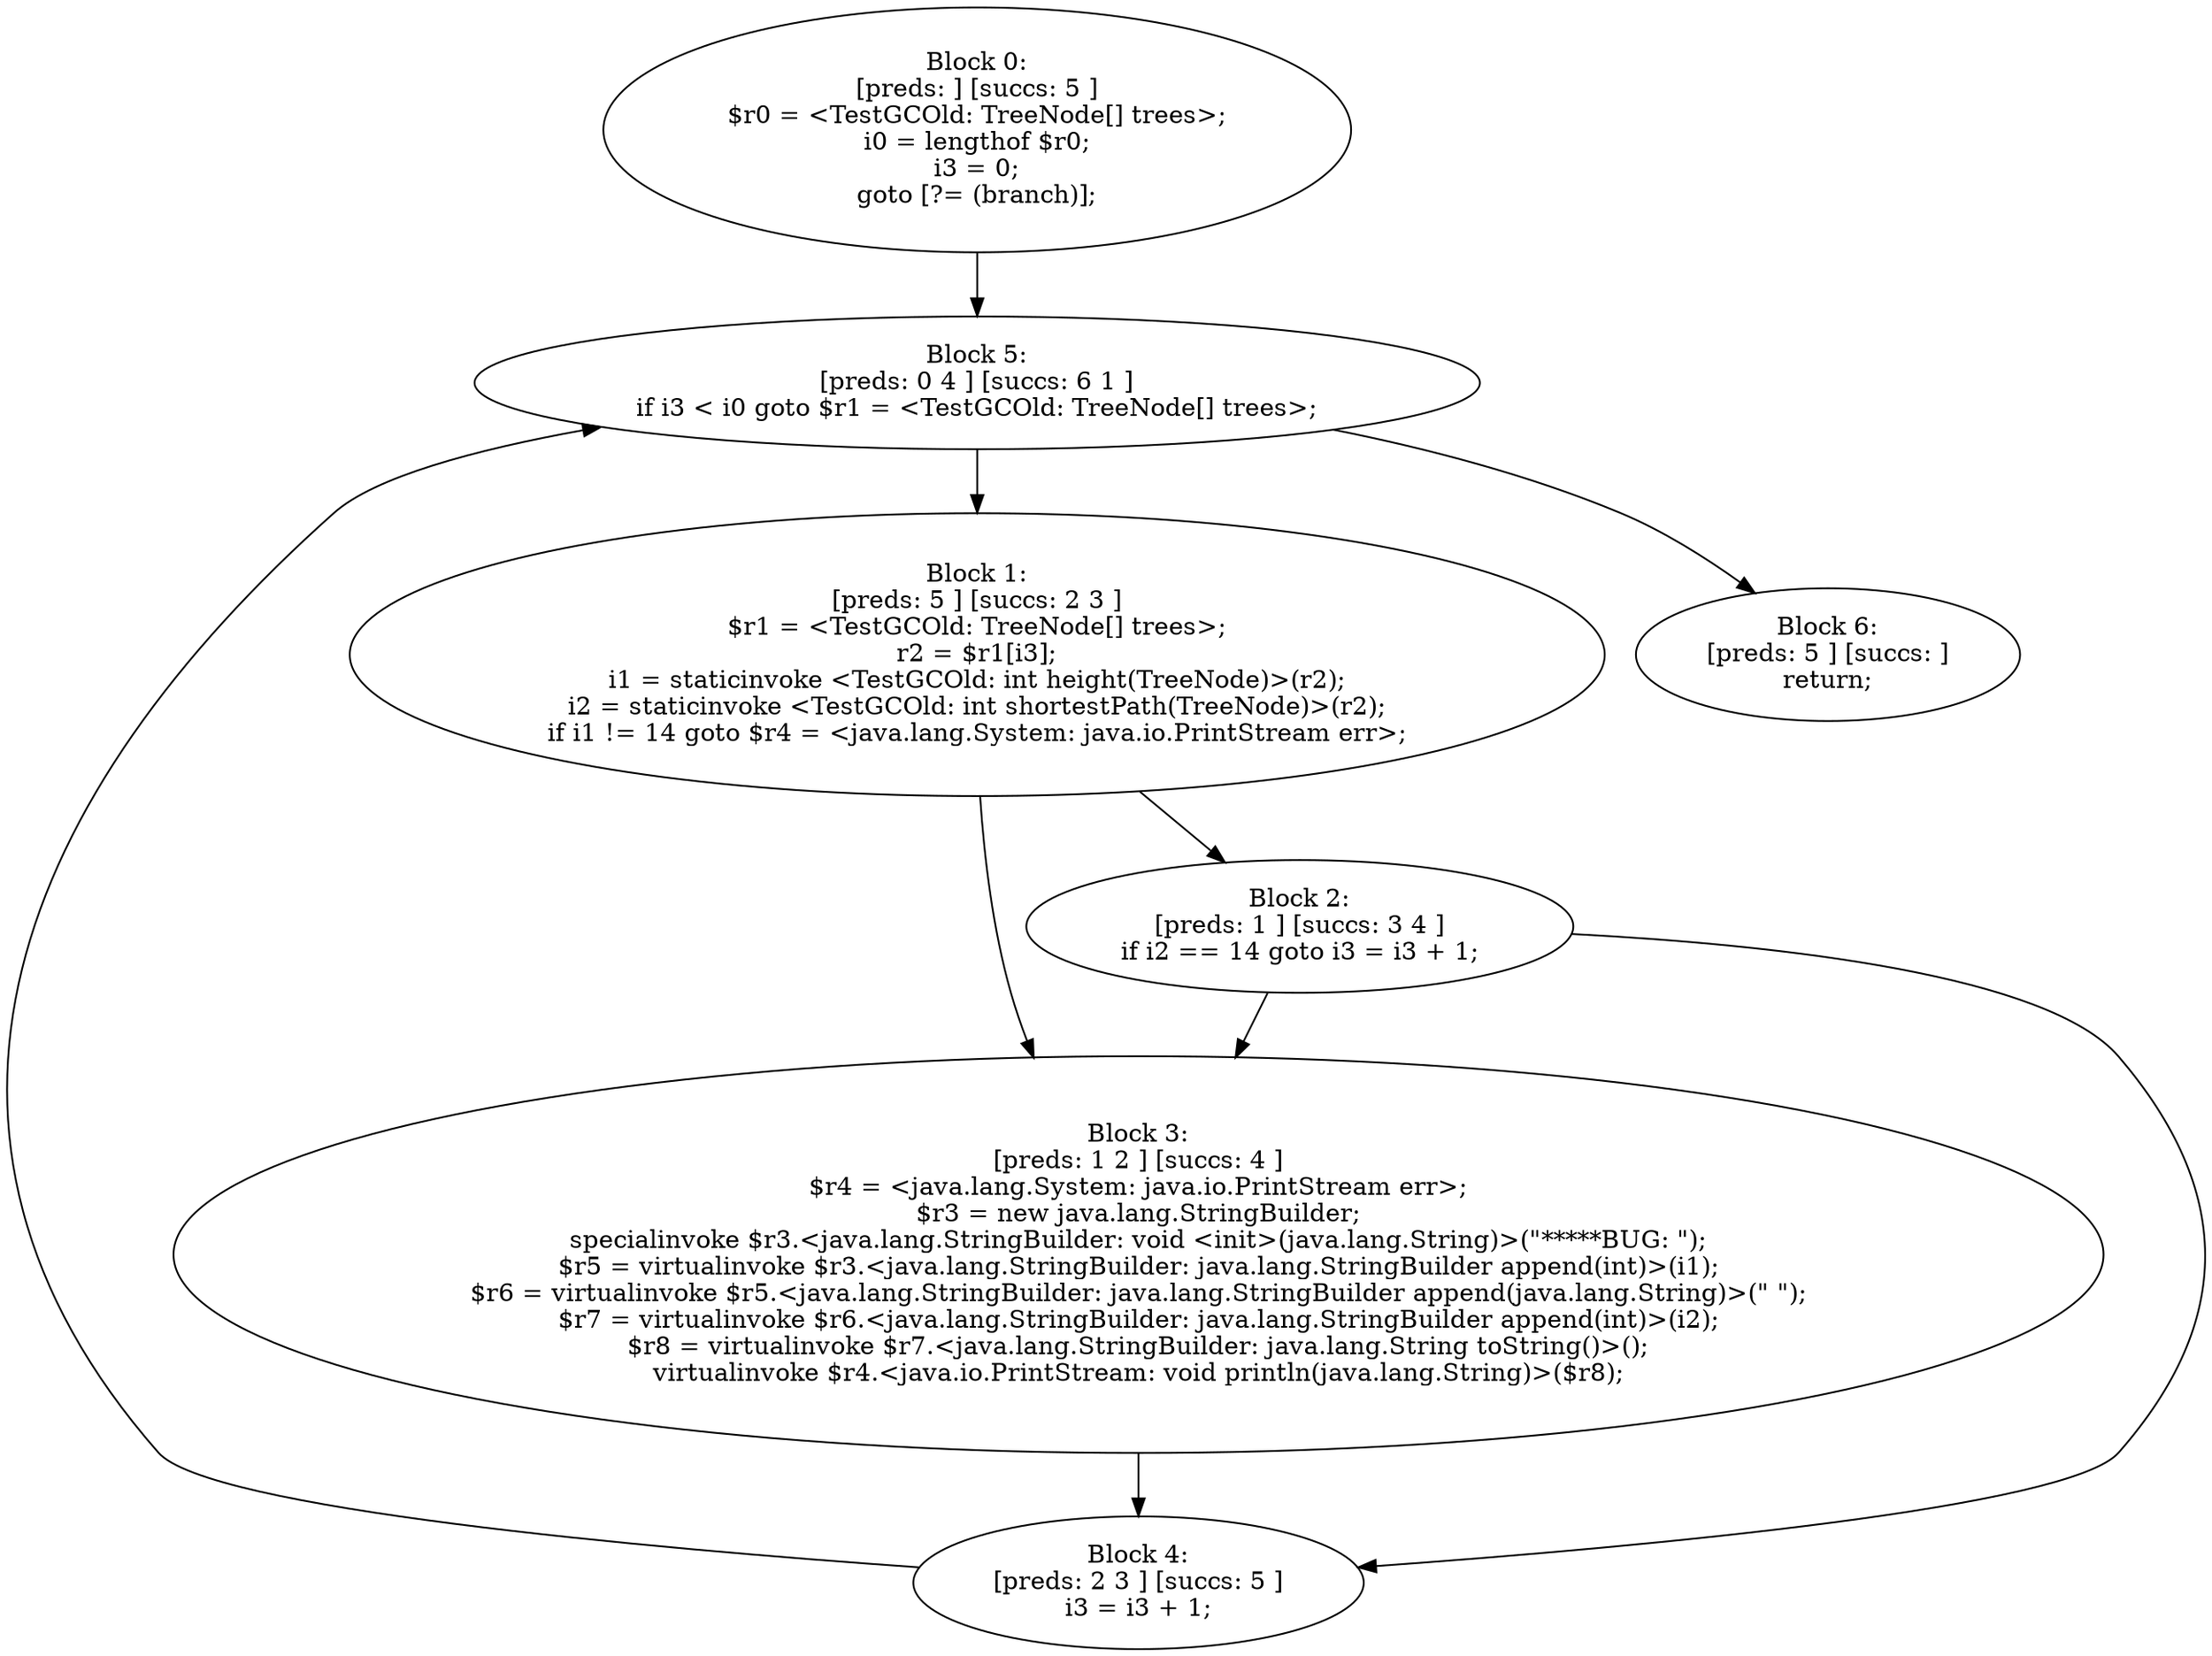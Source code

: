 digraph "unitGraph" {
    "Block 0:
[preds: ] [succs: 5 ]
$r0 = <TestGCOld: TreeNode[] trees>;
i0 = lengthof $r0;
i3 = 0;
goto [?= (branch)];
"
    "Block 1:
[preds: 5 ] [succs: 2 3 ]
$r1 = <TestGCOld: TreeNode[] trees>;
r2 = $r1[i3];
i1 = staticinvoke <TestGCOld: int height(TreeNode)>(r2);
i2 = staticinvoke <TestGCOld: int shortestPath(TreeNode)>(r2);
if i1 != 14 goto $r4 = <java.lang.System: java.io.PrintStream err>;
"
    "Block 2:
[preds: 1 ] [succs: 3 4 ]
if i2 == 14 goto i3 = i3 + 1;
"
    "Block 3:
[preds: 1 2 ] [succs: 4 ]
$r4 = <java.lang.System: java.io.PrintStream err>;
$r3 = new java.lang.StringBuilder;
specialinvoke $r3.<java.lang.StringBuilder: void <init>(java.lang.String)>(\"*****BUG: \");
$r5 = virtualinvoke $r3.<java.lang.StringBuilder: java.lang.StringBuilder append(int)>(i1);
$r6 = virtualinvoke $r5.<java.lang.StringBuilder: java.lang.StringBuilder append(java.lang.String)>(\" \");
$r7 = virtualinvoke $r6.<java.lang.StringBuilder: java.lang.StringBuilder append(int)>(i2);
$r8 = virtualinvoke $r7.<java.lang.StringBuilder: java.lang.String toString()>();
virtualinvoke $r4.<java.io.PrintStream: void println(java.lang.String)>($r8);
"
    "Block 4:
[preds: 2 3 ] [succs: 5 ]
i3 = i3 + 1;
"
    "Block 5:
[preds: 0 4 ] [succs: 6 1 ]
if i3 < i0 goto $r1 = <TestGCOld: TreeNode[] trees>;
"
    "Block 6:
[preds: 5 ] [succs: ]
return;
"
    "Block 0:
[preds: ] [succs: 5 ]
$r0 = <TestGCOld: TreeNode[] trees>;
i0 = lengthof $r0;
i3 = 0;
goto [?= (branch)];
"->"Block 5:
[preds: 0 4 ] [succs: 6 1 ]
if i3 < i0 goto $r1 = <TestGCOld: TreeNode[] trees>;
";
    "Block 1:
[preds: 5 ] [succs: 2 3 ]
$r1 = <TestGCOld: TreeNode[] trees>;
r2 = $r1[i3];
i1 = staticinvoke <TestGCOld: int height(TreeNode)>(r2);
i2 = staticinvoke <TestGCOld: int shortestPath(TreeNode)>(r2);
if i1 != 14 goto $r4 = <java.lang.System: java.io.PrintStream err>;
"->"Block 2:
[preds: 1 ] [succs: 3 4 ]
if i2 == 14 goto i3 = i3 + 1;
";
    "Block 1:
[preds: 5 ] [succs: 2 3 ]
$r1 = <TestGCOld: TreeNode[] trees>;
r2 = $r1[i3];
i1 = staticinvoke <TestGCOld: int height(TreeNode)>(r2);
i2 = staticinvoke <TestGCOld: int shortestPath(TreeNode)>(r2);
if i1 != 14 goto $r4 = <java.lang.System: java.io.PrintStream err>;
"->"Block 3:
[preds: 1 2 ] [succs: 4 ]
$r4 = <java.lang.System: java.io.PrintStream err>;
$r3 = new java.lang.StringBuilder;
specialinvoke $r3.<java.lang.StringBuilder: void <init>(java.lang.String)>(\"*****BUG: \");
$r5 = virtualinvoke $r3.<java.lang.StringBuilder: java.lang.StringBuilder append(int)>(i1);
$r6 = virtualinvoke $r5.<java.lang.StringBuilder: java.lang.StringBuilder append(java.lang.String)>(\" \");
$r7 = virtualinvoke $r6.<java.lang.StringBuilder: java.lang.StringBuilder append(int)>(i2);
$r8 = virtualinvoke $r7.<java.lang.StringBuilder: java.lang.String toString()>();
virtualinvoke $r4.<java.io.PrintStream: void println(java.lang.String)>($r8);
";
    "Block 2:
[preds: 1 ] [succs: 3 4 ]
if i2 == 14 goto i3 = i3 + 1;
"->"Block 3:
[preds: 1 2 ] [succs: 4 ]
$r4 = <java.lang.System: java.io.PrintStream err>;
$r3 = new java.lang.StringBuilder;
specialinvoke $r3.<java.lang.StringBuilder: void <init>(java.lang.String)>(\"*****BUG: \");
$r5 = virtualinvoke $r3.<java.lang.StringBuilder: java.lang.StringBuilder append(int)>(i1);
$r6 = virtualinvoke $r5.<java.lang.StringBuilder: java.lang.StringBuilder append(java.lang.String)>(\" \");
$r7 = virtualinvoke $r6.<java.lang.StringBuilder: java.lang.StringBuilder append(int)>(i2);
$r8 = virtualinvoke $r7.<java.lang.StringBuilder: java.lang.String toString()>();
virtualinvoke $r4.<java.io.PrintStream: void println(java.lang.String)>($r8);
";
    "Block 2:
[preds: 1 ] [succs: 3 4 ]
if i2 == 14 goto i3 = i3 + 1;
"->"Block 4:
[preds: 2 3 ] [succs: 5 ]
i3 = i3 + 1;
";
    "Block 3:
[preds: 1 2 ] [succs: 4 ]
$r4 = <java.lang.System: java.io.PrintStream err>;
$r3 = new java.lang.StringBuilder;
specialinvoke $r3.<java.lang.StringBuilder: void <init>(java.lang.String)>(\"*****BUG: \");
$r5 = virtualinvoke $r3.<java.lang.StringBuilder: java.lang.StringBuilder append(int)>(i1);
$r6 = virtualinvoke $r5.<java.lang.StringBuilder: java.lang.StringBuilder append(java.lang.String)>(\" \");
$r7 = virtualinvoke $r6.<java.lang.StringBuilder: java.lang.StringBuilder append(int)>(i2);
$r8 = virtualinvoke $r7.<java.lang.StringBuilder: java.lang.String toString()>();
virtualinvoke $r4.<java.io.PrintStream: void println(java.lang.String)>($r8);
"->"Block 4:
[preds: 2 3 ] [succs: 5 ]
i3 = i3 + 1;
";
    "Block 4:
[preds: 2 3 ] [succs: 5 ]
i3 = i3 + 1;
"->"Block 5:
[preds: 0 4 ] [succs: 6 1 ]
if i3 < i0 goto $r1 = <TestGCOld: TreeNode[] trees>;
";
    "Block 5:
[preds: 0 4 ] [succs: 6 1 ]
if i3 < i0 goto $r1 = <TestGCOld: TreeNode[] trees>;
"->"Block 6:
[preds: 5 ] [succs: ]
return;
";
    "Block 5:
[preds: 0 4 ] [succs: 6 1 ]
if i3 < i0 goto $r1 = <TestGCOld: TreeNode[] trees>;
"->"Block 1:
[preds: 5 ] [succs: 2 3 ]
$r1 = <TestGCOld: TreeNode[] trees>;
r2 = $r1[i3];
i1 = staticinvoke <TestGCOld: int height(TreeNode)>(r2);
i2 = staticinvoke <TestGCOld: int shortestPath(TreeNode)>(r2);
if i1 != 14 goto $r4 = <java.lang.System: java.io.PrintStream err>;
";
}
